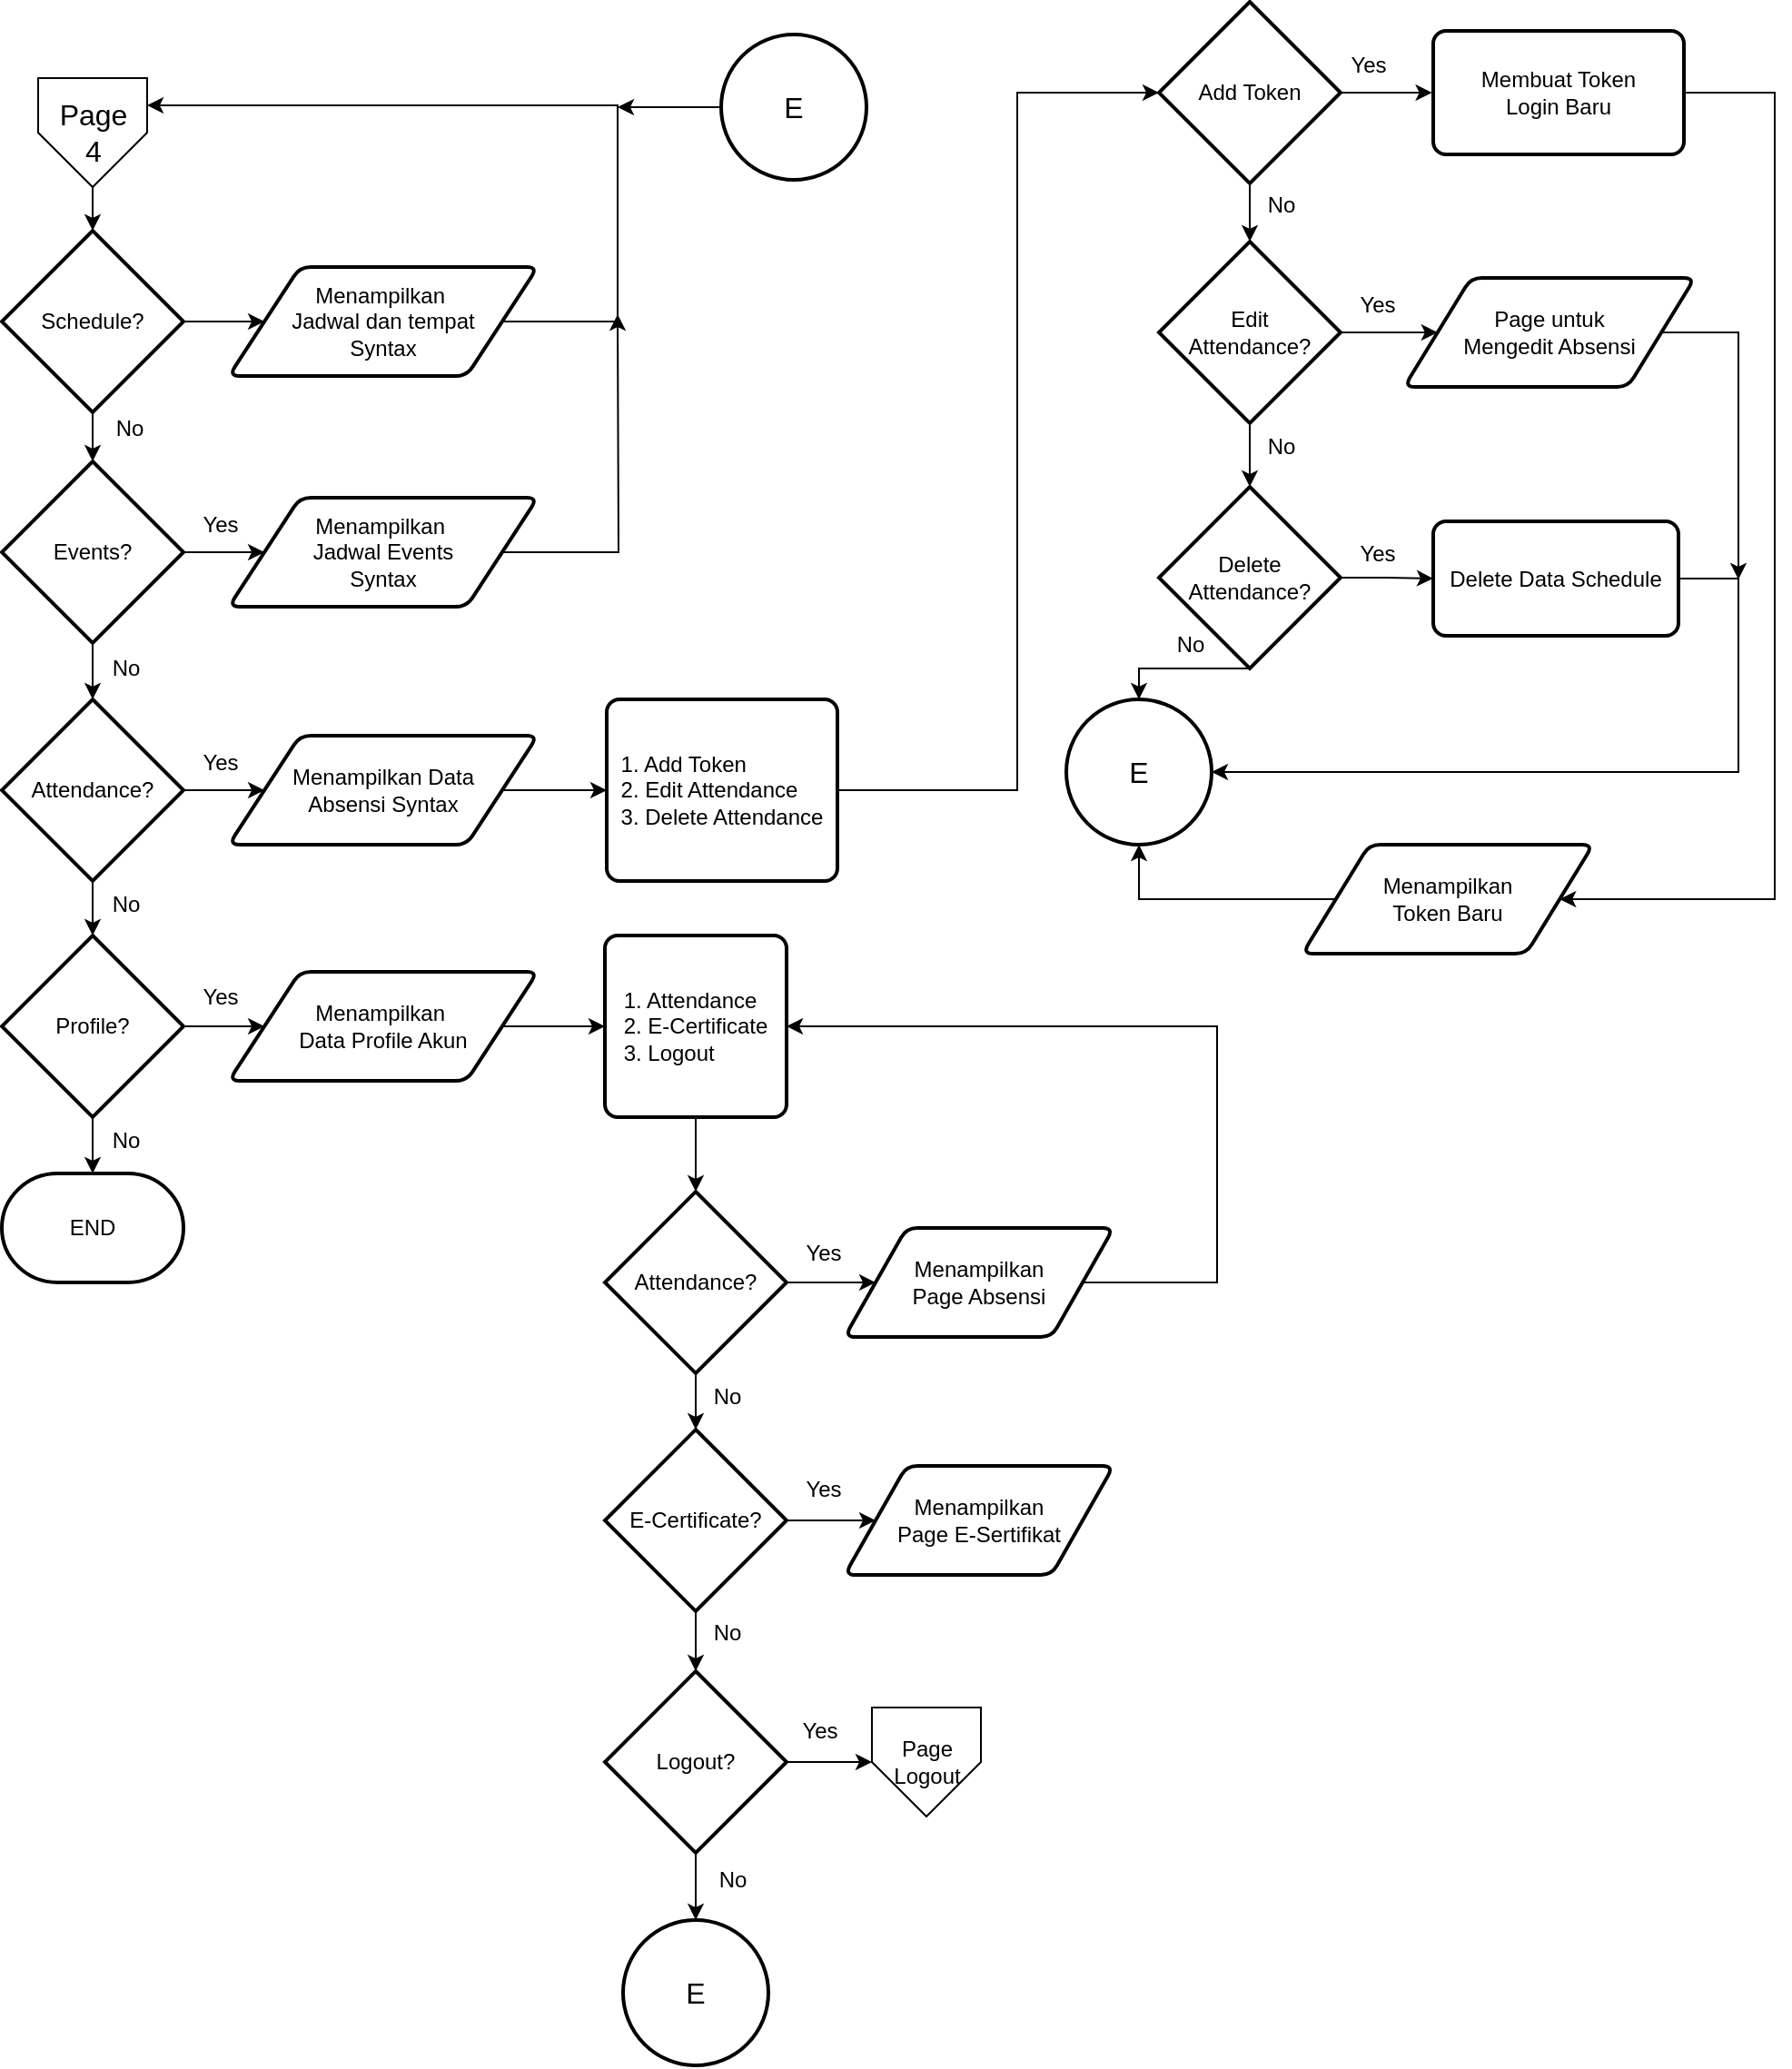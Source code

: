 <mxfile version="24.7.6">
  <diagram name="Page-1" id="XzWiyYvCrvDIPQm6cIMk">
    <mxGraphModel dx="1050" dy="611" grid="1" gridSize="10" guides="1" tooltips="1" connect="1" arrows="1" fold="1" page="1" pageScale="1" pageWidth="1169" pageHeight="1654" math="0" shadow="0">
      <root>
        <mxCell id="0" />
        <mxCell id="1" parent="0" />
        <mxCell id="dU6HxZh4ZYSRWgkDmvvh-1" value="&lt;font style=&quot;font-size: 16px;&quot;&gt;Page&lt;/font&gt;&lt;div&gt;&lt;span style=&quot;font-size: 16px;&quot;&gt;4&lt;/span&gt;&lt;/div&gt;" style="verticalLabelPosition=middle;verticalAlign=middle;html=1;shape=offPageConnector;rounded=0;size=0.5;labelPosition=center;align=center;" parent="1" vertex="1">
          <mxGeometry x="133" y="304" width="60" height="60" as="geometry" />
        </mxCell>
        <mxCell id="dU6HxZh4ZYSRWgkDmvvh-2" style="edgeStyle=orthogonalEdgeStyle;rounded=0;orthogonalLoop=1;jettySize=auto;html=1;exitX=1;exitY=0.5;exitDx=0;exitDy=0;exitPerimeter=0;entryX=0;entryY=0.5;entryDx=0;entryDy=0;" parent="1" source="dU6HxZh4ZYSRWgkDmvvh-3" target="dU6HxZh4ZYSRWgkDmvvh-15" edge="1">
          <mxGeometry relative="1" as="geometry" />
        </mxCell>
        <mxCell id="dU6HxZh4ZYSRWgkDmvvh-3" value="Schedule?" style="strokeWidth=2;html=1;shape=mxgraph.flowchart.decision;whiteSpace=wrap;" parent="1" vertex="1">
          <mxGeometry x="113" y="388" width="100" height="100" as="geometry" />
        </mxCell>
        <mxCell id="dU6HxZh4ZYSRWgkDmvvh-4" style="edgeStyle=orthogonalEdgeStyle;rounded=0;orthogonalLoop=1;jettySize=auto;html=1;exitX=0.5;exitY=1;exitDx=0;exitDy=0;entryX=0.5;entryY=0;entryDx=0;entryDy=0;entryPerimeter=0;" parent="1" source="dU6HxZh4ZYSRWgkDmvvh-1" target="dU6HxZh4ZYSRWgkDmvvh-3" edge="1">
          <mxGeometry relative="1" as="geometry" />
        </mxCell>
        <mxCell id="dU6HxZh4ZYSRWgkDmvvh-5" style="edgeStyle=orthogonalEdgeStyle;rounded=0;orthogonalLoop=1;jettySize=auto;html=1;exitX=1;exitY=0.5;exitDx=0;exitDy=0;exitPerimeter=0;entryX=0;entryY=0.5;entryDx=0;entryDy=0;" parent="1" source="dU6HxZh4ZYSRWgkDmvvh-6" target="dU6HxZh4ZYSRWgkDmvvh-17" edge="1">
          <mxGeometry relative="1" as="geometry" />
        </mxCell>
        <mxCell id="umjUlpMFHEl1J04-WHOt-3" value="" style="edgeStyle=orthogonalEdgeStyle;rounded=0;orthogonalLoop=1;jettySize=auto;html=1;" edge="1" parent="1" source="dU6HxZh4ZYSRWgkDmvvh-6">
          <mxGeometry relative="1" as="geometry">
            <mxPoint x="163" y="646" as="targetPoint" />
          </mxGeometry>
        </mxCell>
        <mxCell id="dU6HxZh4ZYSRWgkDmvvh-6" value="Events?" style="strokeWidth=2;html=1;shape=mxgraph.flowchart.decision;whiteSpace=wrap;" parent="1" vertex="1">
          <mxGeometry x="113" y="515" width="100" height="100" as="geometry" />
        </mxCell>
        <mxCell id="dU6HxZh4ZYSRWgkDmvvh-7" style="edgeStyle=orthogonalEdgeStyle;rounded=0;orthogonalLoop=1;jettySize=auto;html=1;exitX=0.5;exitY=1;exitDx=0;exitDy=0;exitPerimeter=0;entryX=0.5;entryY=0;entryDx=0;entryDy=0;entryPerimeter=0;" parent="1" source="dU6HxZh4ZYSRWgkDmvvh-3" target="dU6HxZh4ZYSRWgkDmvvh-6" edge="1">
          <mxGeometry relative="1" as="geometry" />
        </mxCell>
        <mxCell id="dU6HxZh4ZYSRWgkDmvvh-8" value="" style="edgeStyle=orthogonalEdgeStyle;rounded=0;orthogonalLoop=1;jettySize=auto;html=1;" parent="1" source="dU6HxZh4ZYSRWgkDmvvh-10" target="dU6HxZh4ZYSRWgkDmvvh-19" edge="1">
          <mxGeometry relative="1" as="geometry" />
        </mxCell>
        <mxCell id="dU6HxZh4ZYSRWgkDmvvh-9" value="" style="edgeStyle=orthogonalEdgeStyle;rounded=0;orthogonalLoop=1;jettySize=auto;html=1;" parent="1" source="dU6HxZh4ZYSRWgkDmvvh-10" target="dU6HxZh4ZYSRWgkDmvvh-20" edge="1">
          <mxGeometry relative="1" as="geometry" />
        </mxCell>
        <mxCell id="dU6HxZh4ZYSRWgkDmvvh-10" value="Profile?" style="strokeWidth=2;html=1;shape=mxgraph.flowchart.decision;whiteSpace=wrap;" parent="1" vertex="1">
          <mxGeometry x="113" y="776" width="100" height="100" as="geometry" />
        </mxCell>
        <mxCell id="dU6HxZh4ZYSRWgkDmvvh-12" value="No" style="text;html=1;align=center;verticalAlign=middle;resizable=0;points=[];autosize=1;strokeColor=none;fillColor=none;" parent="1" vertex="1">
          <mxGeometry x="163" y="482" width="40" height="30" as="geometry" />
        </mxCell>
        <mxCell id="dU6HxZh4ZYSRWgkDmvvh-14" style="edgeStyle=orthogonalEdgeStyle;rounded=0;orthogonalLoop=1;jettySize=auto;html=1;exitX=1;exitY=0.5;exitDx=0;exitDy=0;entryX=1;entryY=0.25;entryDx=0;entryDy=0;" parent="1" source="dU6HxZh4ZYSRWgkDmvvh-15" target="dU6HxZh4ZYSRWgkDmvvh-1" edge="1">
          <mxGeometry relative="1" as="geometry">
            <mxPoint x="452" y="324" as="targetPoint" />
            <Array as="points">
              <mxPoint x="452" y="438" />
              <mxPoint x="452" y="319" />
            </Array>
          </mxGeometry>
        </mxCell>
        <mxCell id="dU6HxZh4ZYSRWgkDmvvh-15" value="Menampilkan&amp;nbsp;&lt;div&gt;Jadwal dan tempat&lt;div&gt;Syntax&lt;/div&gt;&lt;/div&gt;" style="shape=parallelogram;html=1;strokeWidth=2;perimeter=parallelogramPerimeter;whiteSpace=wrap;rounded=1;arcSize=12;size=0.23;" parent="1" vertex="1">
          <mxGeometry x="238" y="408" width="170" height="60" as="geometry" />
        </mxCell>
        <mxCell id="dU6HxZh4ZYSRWgkDmvvh-16" style="edgeStyle=orthogonalEdgeStyle;rounded=0;orthogonalLoop=1;jettySize=auto;html=1;exitX=1;exitY=0.5;exitDx=0;exitDy=0;" parent="1" source="dU6HxZh4ZYSRWgkDmvvh-17" edge="1">
          <mxGeometry relative="1" as="geometry">
            <mxPoint x="452" y="434" as="targetPoint" />
          </mxGeometry>
        </mxCell>
        <mxCell id="dU6HxZh4ZYSRWgkDmvvh-17" value="Menampilkan&amp;nbsp;&lt;div&gt;Jadwal Events&lt;div&gt;Syntax&lt;/div&gt;&lt;/div&gt;" style="shape=parallelogram;html=1;strokeWidth=2;perimeter=parallelogramPerimeter;whiteSpace=wrap;rounded=1;arcSize=12;size=0.23;" parent="1" vertex="1">
          <mxGeometry x="238" y="535" width="170" height="60" as="geometry" />
        </mxCell>
        <mxCell id="dU6HxZh4ZYSRWgkDmvvh-18" value="" style="edgeStyle=orthogonalEdgeStyle;rounded=0;orthogonalLoop=1;jettySize=auto;html=1;" parent="1" source="dU6HxZh4ZYSRWgkDmvvh-19" target="dU6HxZh4ZYSRWgkDmvvh-22" edge="1">
          <mxGeometry relative="1" as="geometry" />
        </mxCell>
        <mxCell id="dU6HxZh4ZYSRWgkDmvvh-19" value="Menampilkan&amp;nbsp;&lt;div&gt;Data Profile Akun&lt;/div&gt;" style="shape=parallelogram;html=1;strokeWidth=2;perimeter=parallelogramPerimeter;whiteSpace=wrap;rounded=1;arcSize=12;size=0.23;" parent="1" vertex="1">
          <mxGeometry x="238" y="796" width="170" height="60" as="geometry" />
        </mxCell>
        <mxCell id="dU6HxZh4ZYSRWgkDmvvh-20" value="END" style="strokeWidth=2;html=1;shape=mxgraph.flowchart.terminator;whiteSpace=wrap;" parent="1" vertex="1">
          <mxGeometry x="113" y="907" width="100" height="60" as="geometry" />
        </mxCell>
        <mxCell id="dU6HxZh4ZYSRWgkDmvvh-21" value="" style="edgeStyle=orthogonalEdgeStyle;rounded=0;orthogonalLoop=1;jettySize=auto;html=1;" parent="1" source="dU6HxZh4ZYSRWgkDmvvh-22" target="dU6HxZh4ZYSRWgkDmvvh-25" edge="1">
          <mxGeometry relative="1" as="geometry" />
        </mxCell>
        <mxCell id="dU6HxZh4ZYSRWgkDmvvh-22" value="&lt;div style=&quot;text-align: justify;&quot;&gt;&lt;span style=&quot;background-color: initial;&quot;&gt;1. Attendance&lt;/span&gt;&lt;/div&gt;&lt;div style=&quot;text-align: justify;&quot;&gt;2. E-Certificate&lt;/div&gt;&lt;div style=&quot;text-align: justify;&quot;&gt;3. Logout&lt;/div&gt;" style="rounded=1;whiteSpace=wrap;html=1;absoluteArcSize=1;arcSize=14;strokeWidth=2;" parent="1" vertex="1">
          <mxGeometry x="445" y="776" width="100" height="100" as="geometry" />
        </mxCell>
        <mxCell id="dU6HxZh4ZYSRWgkDmvvh-23" value="" style="edgeStyle=orthogonalEdgeStyle;rounded=0;orthogonalLoop=1;jettySize=auto;html=1;" parent="1" source="dU6HxZh4ZYSRWgkDmvvh-25" target="dU6HxZh4ZYSRWgkDmvvh-27" edge="1">
          <mxGeometry relative="1" as="geometry" />
        </mxCell>
        <mxCell id="dU6HxZh4ZYSRWgkDmvvh-24" value="" style="edgeStyle=orthogonalEdgeStyle;rounded=0;orthogonalLoop=1;jettySize=auto;html=1;" parent="1" source="dU6HxZh4ZYSRWgkDmvvh-25" target="dU6HxZh4ZYSRWgkDmvvh-31" edge="1">
          <mxGeometry relative="1" as="geometry" />
        </mxCell>
        <mxCell id="dU6HxZh4ZYSRWgkDmvvh-25" value="Attendance?" style="strokeWidth=2;html=1;shape=mxgraph.flowchart.decision;whiteSpace=wrap;" parent="1" vertex="1">
          <mxGeometry x="445" y="917" width="100" height="100" as="geometry" />
        </mxCell>
        <mxCell id="dU6HxZh4ZYSRWgkDmvvh-26" style="edgeStyle=orthogonalEdgeStyle;rounded=0;orthogonalLoop=1;jettySize=auto;html=1;exitX=1;exitY=0.5;exitDx=0;exitDy=0;entryX=1;entryY=0.5;entryDx=0;entryDy=0;" parent="1" source="dU6HxZh4ZYSRWgkDmvvh-27" target="dU6HxZh4ZYSRWgkDmvvh-22" edge="1">
          <mxGeometry relative="1" as="geometry">
            <mxPoint x="782" y="827" as="targetPoint" />
            <Array as="points">
              <mxPoint x="782" y="967" />
              <mxPoint x="782" y="826" />
            </Array>
          </mxGeometry>
        </mxCell>
        <mxCell id="dU6HxZh4ZYSRWgkDmvvh-27" value="Menampilkan&lt;div&gt;Page Absensi&lt;/div&gt;" style="shape=parallelogram;html=1;strokeWidth=2;perimeter=parallelogramPerimeter;whiteSpace=wrap;rounded=1;arcSize=12;size=0.23;" parent="1" vertex="1">
          <mxGeometry x="577" y="937" width="148" height="60" as="geometry" />
        </mxCell>
        <mxCell id="dU6HxZh4ZYSRWgkDmvvh-28" value="Yes" style="text;html=1;align=center;verticalAlign=middle;resizable=0;points=[];autosize=1;strokeColor=none;fillColor=none;" parent="1" vertex="1">
          <mxGeometry x="545" y="936" width="40" height="30" as="geometry" />
        </mxCell>
        <mxCell id="dU6HxZh4ZYSRWgkDmvvh-29" value="" style="edgeStyle=orthogonalEdgeStyle;rounded=0;orthogonalLoop=1;jettySize=auto;html=1;" parent="1" source="dU6HxZh4ZYSRWgkDmvvh-31" target="dU6HxZh4ZYSRWgkDmvvh-33" edge="1">
          <mxGeometry relative="1" as="geometry" />
        </mxCell>
        <mxCell id="dU6HxZh4ZYSRWgkDmvvh-30" value="" style="edgeStyle=orthogonalEdgeStyle;rounded=0;orthogonalLoop=1;jettySize=auto;html=1;" parent="1" source="dU6HxZh4ZYSRWgkDmvvh-31" target="dU6HxZh4ZYSRWgkDmvvh-37" edge="1">
          <mxGeometry relative="1" as="geometry" />
        </mxCell>
        <mxCell id="dU6HxZh4ZYSRWgkDmvvh-31" value="E-Certificate?" style="strokeWidth=2;html=1;shape=mxgraph.flowchart.decision;whiteSpace=wrap;" parent="1" vertex="1">
          <mxGeometry x="445" y="1048" width="100" height="100" as="geometry" />
        </mxCell>
        <mxCell id="dU6HxZh4ZYSRWgkDmvvh-33" value="Menampilkan&lt;div&gt;Page E-Sertifikat&lt;/div&gt;" style="shape=parallelogram;html=1;strokeWidth=2;perimeter=parallelogramPerimeter;whiteSpace=wrap;rounded=1;arcSize=12;size=0.23;" parent="1" vertex="1">
          <mxGeometry x="577" y="1068" width="148" height="60" as="geometry" />
        </mxCell>
        <mxCell id="dU6HxZh4ZYSRWgkDmvvh-34" value="Yes" style="text;html=1;align=center;verticalAlign=middle;resizable=0;points=[];autosize=1;strokeColor=none;fillColor=none;" parent="1" vertex="1">
          <mxGeometry x="545" y="1066" width="40" height="30" as="geometry" />
        </mxCell>
        <mxCell id="dU6HxZh4ZYSRWgkDmvvh-36" value="" style="edgeStyle=orthogonalEdgeStyle;rounded=0;orthogonalLoop=1;jettySize=auto;html=1;" parent="1" source="dU6HxZh4ZYSRWgkDmvvh-37" target="dU6HxZh4ZYSRWgkDmvvh-41" edge="1">
          <mxGeometry relative="1" as="geometry" />
        </mxCell>
        <mxCell id="umjUlpMFHEl1J04-WHOt-46" value="" style="edgeStyle=orthogonalEdgeStyle;rounded=0;orthogonalLoop=1;jettySize=auto;html=1;" edge="1" parent="1" source="dU6HxZh4ZYSRWgkDmvvh-37" target="umjUlpMFHEl1J04-WHOt-45">
          <mxGeometry relative="1" as="geometry" />
        </mxCell>
        <mxCell id="dU6HxZh4ZYSRWgkDmvvh-37" value="Logout?" style="strokeWidth=2;html=1;shape=mxgraph.flowchart.decision;whiteSpace=wrap;" parent="1" vertex="1">
          <mxGeometry x="445" y="1181" width="100" height="100" as="geometry" />
        </mxCell>
        <mxCell id="dU6HxZh4ZYSRWgkDmvvh-38" value="No" style="text;html=1;align=center;verticalAlign=middle;resizable=0;points=[];autosize=1;strokeColor=none;fillColor=none;" parent="1" vertex="1">
          <mxGeometry x="495" y="1281" width="40" height="30" as="geometry" />
        </mxCell>
        <mxCell id="dU6HxZh4ZYSRWgkDmvvh-39" value="No" style="text;html=1;align=center;verticalAlign=middle;resizable=0;points=[];autosize=1;strokeColor=none;fillColor=none;" parent="1" vertex="1">
          <mxGeometry x="492" y="1015" width="40" height="30" as="geometry" />
        </mxCell>
        <mxCell id="dU6HxZh4ZYSRWgkDmvvh-40" value="No" style="text;html=1;align=center;verticalAlign=middle;resizable=0;points=[];autosize=1;strokeColor=none;fillColor=none;" parent="1" vertex="1">
          <mxGeometry x="492" y="1145" width="40" height="30" as="geometry" />
        </mxCell>
        <mxCell id="dU6HxZh4ZYSRWgkDmvvh-41" value="&lt;font style=&quot;font-size: 12px;&quot;&gt;Page&lt;/font&gt;&lt;div style=&quot;&quot;&gt;&lt;font style=&quot;font-size: 12px;&quot;&gt;Logout&lt;/font&gt;&lt;/div&gt;" style="verticalLabelPosition=middle;verticalAlign=middle;html=1;shape=offPageConnector;rounded=0;size=0.5;labelPosition=center;align=center;" parent="1" vertex="1">
          <mxGeometry x="592" y="1201" width="60" height="60" as="geometry" />
        </mxCell>
        <mxCell id="dU6HxZh4ZYSRWgkDmvvh-42" value="Yes" style="text;html=1;align=center;verticalAlign=middle;resizable=0;points=[];autosize=1;strokeColor=none;fillColor=none;" parent="1" vertex="1">
          <mxGeometry x="543" y="1199" width="40" height="30" as="geometry" />
        </mxCell>
        <mxCell id="umjUlpMFHEl1J04-WHOt-2" value="Yes" style="text;html=1;align=center;verticalAlign=middle;resizable=0;points=[];autosize=1;strokeColor=none;fillColor=none;" vertex="1" parent="1">
          <mxGeometry x="213" y="535" width="40" height="30" as="geometry" />
        </mxCell>
        <mxCell id="umjUlpMFHEl1J04-WHOt-4" value="No" style="text;html=1;align=center;verticalAlign=middle;resizable=0;points=[];autosize=1;strokeColor=none;fillColor=none;" vertex="1" parent="1">
          <mxGeometry x="161" y="614" width="40" height="30" as="geometry" />
        </mxCell>
        <mxCell id="umjUlpMFHEl1J04-WHOt-9" value="" style="edgeStyle=orthogonalEdgeStyle;rounded=0;orthogonalLoop=1;jettySize=auto;html=1;" edge="1" parent="1" source="umjUlpMFHEl1J04-WHOt-5" target="umjUlpMFHEl1J04-WHOt-6">
          <mxGeometry relative="1" as="geometry" />
        </mxCell>
        <mxCell id="umjUlpMFHEl1J04-WHOt-38" value="" style="edgeStyle=orthogonalEdgeStyle;rounded=0;orthogonalLoop=1;jettySize=auto;html=1;" edge="1" parent="1" source="umjUlpMFHEl1J04-WHOt-5" target="dU6HxZh4ZYSRWgkDmvvh-10">
          <mxGeometry relative="1" as="geometry" />
        </mxCell>
        <mxCell id="umjUlpMFHEl1J04-WHOt-5" value="Attendance?" style="strokeWidth=2;html=1;shape=mxgraph.flowchart.decision;whiteSpace=wrap;" vertex="1" parent="1">
          <mxGeometry x="113" y="646" width="100" height="100" as="geometry" />
        </mxCell>
        <mxCell id="umjUlpMFHEl1J04-WHOt-11" value="" style="edgeStyle=orthogonalEdgeStyle;rounded=0;orthogonalLoop=1;jettySize=auto;html=1;" edge="1" parent="1" source="umjUlpMFHEl1J04-WHOt-6" target="umjUlpMFHEl1J04-WHOt-7">
          <mxGeometry relative="1" as="geometry" />
        </mxCell>
        <mxCell id="umjUlpMFHEl1J04-WHOt-6" value="Menampilkan Data&lt;div&gt;&lt;span style=&quot;background-color: initial;&quot;&gt;Absensi Syntax&lt;/span&gt;&lt;/div&gt;" style="shape=parallelogram;html=1;strokeWidth=2;perimeter=parallelogramPerimeter;whiteSpace=wrap;rounded=1;arcSize=12;size=0.23;" vertex="1" parent="1">
          <mxGeometry x="238" y="666" width="170" height="60" as="geometry" />
        </mxCell>
        <mxCell id="umjUlpMFHEl1J04-WHOt-7" value="&lt;div style=&quot;text-align: justify;&quot;&gt;&lt;span style=&quot;background-color: initial;&quot;&gt;1. Add Token&lt;/span&gt;&lt;/div&gt;&lt;div style=&quot;text-align: justify;&quot;&gt;2. Edit Attendance&lt;/div&gt;&lt;div style=&quot;text-align: justify;&quot;&gt;3. Delete Attendance&lt;/div&gt;" style="rounded=1;whiteSpace=wrap;html=1;absoluteArcSize=1;arcSize=14;strokeWidth=2;align=center;" vertex="1" parent="1">
          <mxGeometry x="446" y="646" width="127" height="100" as="geometry" />
        </mxCell>
        <mxCell id="umjUlpMFHEl1J04-WHOt-10" value="Yes" style="text;html=1;align=center;verticalAlign=middle;resizable=0;points=[];autosize=1;strokeColor=none;fillColor=none;" vertex="1" parent="1">
          <mxGeometry x="213" y="666" width="40" height="30" as="geometry" />
        </mxCell>
        <mxCell id="umjUlpMFHEl1J04-WHOt-14" value="" style="edgeStyle=orthogonalEdgeStyle;rounded=0;orthogonalLoop=1;jettySize=auto;html=1;" edge="1" parent="1" source="umjUlpMFHEl1J04-WHOt-16">
          <mxGeometry relative="1" as="geometry">
            <mxPoint x="900.3" y="312" as="targetPoint" />
          </mxGeometry>
        </mxCell>
        <mxCell id="umjUlpMFHEl1J04-WHOt-15" value="" style="edgeStyle=orthogonalEdgeStyle;rounded=0;orthogonalLoop=1;jettySize=auto;html=1;" edge="1" parent="1" source="umjUlpMFHEl1J04-WHOt-16" target="umjUlpMFHEl1J04-WHOt-27">
          <mxGeometry relative="1" as="geometry" />
        </mxCell>
        <mxCell id="umjUlpMFHEl1J04-WHOt-16" value="Add Token" style="strokeWidth=2;html=1;shape=mxgraph.flowchart.decision;whiteSpace=wrap;" vertex="1" parent="1">
          <mxGeometry x="750" y="262" width="100" height="100" as="geometry" />
        </mxCell>
        <mxCell id="umjUlpMFHEl1J04-WHOt-17" value="Yes" style="text;html=1;align=center;verticalAlign=middle;resizable=0;points=[];autosize=1;strokeColor=none;fillColor=none;" vertex="1" parent="1">
          <mxGeometry x="845" y="282" width="40" height="30" as="geometry" />
        </mxCell>
        <mxCell id="umjUlpMFHEl1J04-WHOt-18" value="" style="edgeStyle=orthogonalEdgeStyle;rounded=0;orthogonalLoop=1;jettySize=auto;html=1;" edge="1" parent="1" source="umjUlpMFHEl1J04-WHOt-20" target="umjUlpMFHEl1J04-WHOt-22">
          <mxGeometry relative="1" as="geometry" />
        </mxCell>
        <mxCell id="umjUlpMFHEl1J04-WHOt-19" style="edgeStyle=orthogonalEdgeStyle;rounded=0;orthogonalLoop=1;jettySize=auto;html=1;exitX=0.5;exitY=1;exitDx=0;exitDy=0;exitPerimeter=0;entryX=0.5;entryY=0;entryDx=0;entryDy=0;" edge="1" parent="1" source="umjUlpMFHEl1J04-WHOt-20" target="umjUlpMFHEl1J04-WHOt-36">
          <mxGeometry relative="1" as="geometry">
            <mxPoint x="704" y="530" as="targetPoint" />
            <Array as="points">
              <mxPoint x="739" y="629" />
            </Array>
          </mxGeometry>
        </mxCell>
        <mxCell id="umjUlpMFHEl1J04-WHOt-20" value="Delete&lt;div&gt;Attendance?&lt;/div&gt;" style="strokeWidth=2;html=1;shape=mxgraph.flowchart.decision;whiteSpace=wrap;" vertex="1" parent="1">
          <mxGeometry x="750" y="529" width="100" height="100" as="geometry" />
        </mxCell>
        <mxCell id="umjUlpMFHEl1J04-WHOt-21" style="edgeStyle=orthogonalEdgeStyle;rounded=0;orthogonalLoop=1;jettySize=auto;html=1;exitX=1;exitY=0.5;exitDx=0;exitDy=0;entryX=1;entryY=0.5;entryDx=0;entryDy=0;" edge="1" parent="1" source="umjUlpMFHEl1J04-WHOt-22" target="umjUlpMFHEl1J04-WHOt-36">
          <mxGeometry relative="1" as="geometry">
            <mxPoint x="1069" y="670" as="targetPoint" />
            <Array as="points">
              <mxPoint x="1069" y="580" />
              <mxPoint x="1069" y="686" />
            </Array>
          </mxGeometry>
        </mxCell>
        <mxCell id="umjUlpMFHEl1J04-WHOt-22" value="Delete Data Schedule" style="rounded=1;whiteSpace=wrap;html=1;absoluteArcSize=1;arcSize=14;strokeWidth=2;" vertex="1" parent="1">
          <mxGeometry x="901" y="548" width="135" height="63" as="geometry" />
        </mxCell>
        <mxCell id="umjUlpMFHEl1J04-WHOt-23" value="Yes" style="text;html=1;align=center;verticalAlign=middle;resizable=0;points=[];autosize=1;strokeColor=none;fillColor=none;" vertex="1" parent="1">
          <mxGeometry x="850" y="551" width="40" height="30" as="geometry" />
        </mxCell>
        <mxCell id="umjUlpMFHEl1J04-WHOt-24" style="edgeStyle=orthogonalEdgeStyle;rounded=0;orthogonalLoop=1;jettySize=auto;html=1;exitX=1;exitY=0.5;exitDx=0;exitDy=0;entryX=1;entryY=0.5;entryDx=0;entryDy=0;" edge="1" parent="1" source="umjUlpMFHEl1J04-WHOt-25" target="umjUlpMFHEl1J04-WHOt-35">
          <mxGeometry relative="1" as="geometry">
            <mxPoint x="1079" y="680" as="targetPoint" />
            <Array as="points">
              <mxPoint x="1089" y="312" />
              <mxPoint x="1089" y="756" />
            </Array>
          </mxGeometry>
        </mxCell>
        <mxCell id="umjUlpMFHEl1J04-WHOt-25" value="Membuat Token&lt;div&gt;Login Baru&lt;/div&gt;" style="rounded=1;whiteSpace=wrap;html=1;absoluteArcSize=1;arcSize=14;strokeWidth=2;" vertex="1" parent="1">
          <mxGeometry x="901" y="278" width="138" height="68" as="geometry" />
        </mxCell>
        <mxCell id="umjUlpMFHEl1J04-WHOt-26" value="" style="edgeStyle=orthogonalEdgeStyle;rounded=0;orthogonalLoop=1;jettySize=auto;html=1;" edge="1" parent="1" source="umjUlpMFHEl1J04-WHOt-27" target="umjUlpMFHEl1J04-WHOt-29">
          <mxGeometry relative="1" as="geometry" />
        </mxCell>
        <mxCell id="umjUlpMFHEl1J04-WHOt-27" value="Edit&lt;div&gt;Attendance?&lt;/div&gt;" style="strokeWidth=2;html=1;shape=mxgraph.flowchart.decision;whiteSpace=wrap;" vertex="1" parent="1">
          <mxGeometry x="750" y="394" width="100" height="100" as="geometry" />
        </mxCell>
        <mxCell id="umjUlpMFHEl1J04-WHOt-28" style="edgeStyle=orthogonalEdgeStyle;rounded=0;orthogonalLoop=1;jettySize=auto;html=1;exitX=1;exitY=0.5;exitDx=0;exitDy=0;" edge="1" parent="1" source="umjUlpMFHEl1J04-WHOt-29">
          <mxGeometry relative="1" as="geometry">
            <mxPoint x="1069" y="580" as="targetPoint" />
            <Array as="points">
              <mxPoint x="1069" y="444" />
            </Array>
          </mxGeometry>
        </mxCell>
        <mxCell id="umjUlpMFHEl1J04-WHOt-29" value="Page untuk&lt;div&gt;&lt;span style=&quot;background-color: initial;&quot;&gt;Mengedit Absensi&lt;/span&gt;&lt;/div&gt;" style="shape=parallelogram;html=1;strokeWidth=2;perimeter=parallelogramPerimeter;whiteSpace=wrap;rounded=1;arcSize=12;size=0.23;" vertex="1" parent="1">
          <mxGeometry x="885" y="414" width="160" height="60" as="geometry" />
        </mxCell>
        <mxCell id="umjUlpMFHEl1J04-WHOt-30" style="edgeStyle=orthogonalEdgeStyle;rounded=0;orthogonalLoop=1;jettySize=auto;html=1;exitX=0.5;exitY=1;exitDx=0;exitDy=0;exitPerimeter=0;entryX=0.5;entryY=0;entryDx=0;entryDy=0;entryPerimeter=0;" edge="1" parent="1" source="umjUlpMFHEl1J04-WHOt-27" target="umjUlpMFHEl1J04-WHOt-20">
          <mxGeometry relative="1" as="geometry" />
        </mxCell>
        <mxCell id="umjUlpMFHEl1J04-WHOt-31" value="Yes" style="text;html=1;align=center;verticalAlign=middle;resizable=0;points=[];autosize=1;strokeColor=none;fillColor=none;" vertex="1" parent="1">
          <mxGeometry x="850" y="414" width="40" height="30" as="geometry" />
        </mxCell>
        <mxCell id="umjUlpMFHEl1J04-WHOt-32" value="No" style="text;html=1;align=center;verticalAlign=middle;resizable=0;points=[];autosize=1;strokeColor=none;fillColor=none;" vertex="1" parent="1">
          <mxGeometry x="797" y="359" width="40" height="30" as="geometry" />
        </mxCell>
        <mxCell id="umjUlpMFHEl1J04-WHOt-33" value="No" style="text;html=1;align=center;verticalAlign=middle;resizable=0;points=[];autosize=1;strokeColor=none;fillColor=none;" vertex="1" parent="1">
          <mxGeometry x="797" y="492" width="40" height="30" as="geometry" />
        </mxCell>
        <mxCell id="umjUlpMFHEl1J04-WHOt-34" style="edgeStyle=orthogonalEdgeStyle;rounded=0;orthogonalLoop=1;jettySize=auto;html=1;exitX=0;exitY=0.5;exitDx=0;exitDy=0;entryX=0.5;entryY=1;entryDx=0;entryDy=0;" edge="1" parent="1" source="umjUlpMFHEl1J04-WHOt-35" target="umjUlpMFHEl1J04-WHOt-36">
          <mxGeometry relative="1" as="geometry">
            <mxPoint x="739" y="755.974" as="targetPoint" />
          </mxGeometry>
        </mxCell>
        <mxCell id="umjUlpMFHEl1J04-WHOt-35" value="Menampilkan&lt;div&gt;Token Baru&lt;/div&gt;" style="shape=parallelogram;html=1;strokeWidth=2;perimeter=parallelogramPerimeter;whiteSpace=wrap;rounded=1;arcSize=12;size=0.23;" vertex="1" parent="1">
          <mxGeometry x="829" y="726" width="160" height="60" as="geometry" />
        </mxCell>
        <mxCell id="umjUlpMFHEl1J04-WHOt-36" value="&lt;font style=&quot;font-size: 16px;&quot;&gt;E&lt;/font&gt;" style="ellipse;whiteSpace=wrap;html=1;rounded=1;arcSize=14;strokeWidth=2;" vertex="1" parent="1">
          <mxGeometry x="699" y="646" width="80" height="80" as="geometry" />
        </mxCell>
        <mxCell id="umjUlpMFHEl1J04-WHOt-37" value="No" style="text;html=1;align=center;verticalAlign=middle;resizable=0;points=[];autosize=1;strokeColor=none;fillColor=none;" vertex="1" parent="1">
          <mxGeometry x="747" y="601" width="40" height="30" as="geometry" />
        </mxCell>
        <mxCell id="umjUlpMFHEl1J04-WHOt-39" value="No" style="text;html=1;align=center;verticalAlign=middle;resizable=0;points=[];autosize=1;strokeColor=none;fillColor=none;" vertex="1" parent="1">
          <mxGeometry x="161" y="744" width="40" height="30" as="geometry" />
        </mxCell>
        <mxCell id="umjUlpMFHEl1J04-WHOt-40" value="No" style="text;html=1;align=center;verticalAlign=middle;resizable=0;points=[];autosize=1;strokeColor=none;fillColor=none;" vertex="1" parent="1">
          <mxGeometry x="161" y="874" width="40" height="30" as="geometry" />
        </mxCell>
        <mxCell id="umjUlpMFHEl1J04-WHOt-41" value="Yes" style="text;html=1;align=center;verticalAlign=middle;resizable=0;points=[];autosize=1;strokeColor=none;fillColor=none;" vertex="1" parent="1">
          <mxGeometry x="213" y="795" width="40" height="30" as="geometry" />
        </mxCell>
        <mxCell id="umjUlpMFHEl1J04-WHOt-42" style="edgeStyle=orthogonalEdgeStyle;rounded=0;orthogonalLoop=1;jettySize=auto;html=1;exitX=1;exitY=0.5;exitDx=0;exitDy=0;entryX=0;entryY=0.5;entryDx=0;entryDy=0;entryPerimeter=0;" edge="1" parent="1" source="umjUlpMFHEl1J04-WHOt-7" target="umjUlpMFHEl1J04-WHOt-16">
          <mxGeometry relative="1" as="geometry">
            <Array as="points">
              <mxPoint x="672" y="696" />
              <mxPoint x="672" y="312" />
            </Array>
          </mxGeometry>
        </mxCell>
        <mxCell id="umjUlpMFHEl1J04-WHOt-44" style="edgeStyle=orthogonalEdgeStyle;rounded=0;orthogonalLoop=1;jettySize=auto;html=1;exitX=0;exitY=0.5;exitDx=0;exitDy=0;" edge="1" parent="1" source="umjUlpMFHEl1J04-WHOt-43">
          <mxGeometry relative="1" as="geometry">
            <mxPoint x="452" y="320" as="targetPoint" />
          </mxGeometry>
        </mxCell>
        <mxCell id="umjUlpMFHEl1J04-WHOt-43" value="&lt;font style=&quot;font-size: 16px;&quot;&gt;E&lt;/font&gt;" style="ellipse;whiteSpace=wrap;html=1;rounded=1;arcSize=14;strokeWidth=2;" vertex="1" parent="1">
          <mxGeometry x="509" y="280" width="80" height="80" as="geometry" />
        </mxCell>
        <mxCell id="umjUlpMFHEl1J04-WHOt-45" value="&lt;font style=&quot;font-size: 16px;&quot;&gt;E&lt;/font&gt;" style="ellipse;whiteSpace=wrap;html=1;rounded=1;arcSize=14;strokeWidth=2;" vertex="1" parent="1">
          <mxGeometry x="455" y="1318" width="80" height="80" as="geometry" />
        </mxCell>
      </root>
    </mxGraphModel>
  </diagram>
</mxfile>
